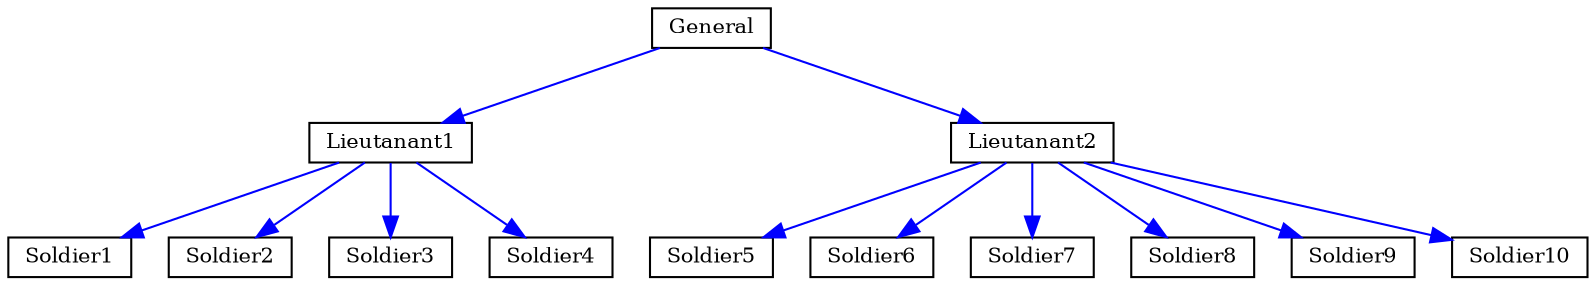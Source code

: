 digraph G {
  node [ fontsize=10, shape=box, height=0.25 ];
  edge [ color=blue ];
  General -> Lieutanant1;
  Lieutanant1 -> Soldier1;
  Lieutanant1 -> Soldier2;
  Lieutanant1 -> Soldier3;
  Lieutanant1 -> Soldier4;
  General -> Lieutanant2;
  Lieutanant2 -> Soldier5;
  Lieutanant2 -> Soldier6;
  Lieutanant2 -> Soldier7;
  Lieutanant2 -> Soldier8;
  Lieutanant2 -> Soldier9;
  Lieutanant2 -> Soldier10;
}
